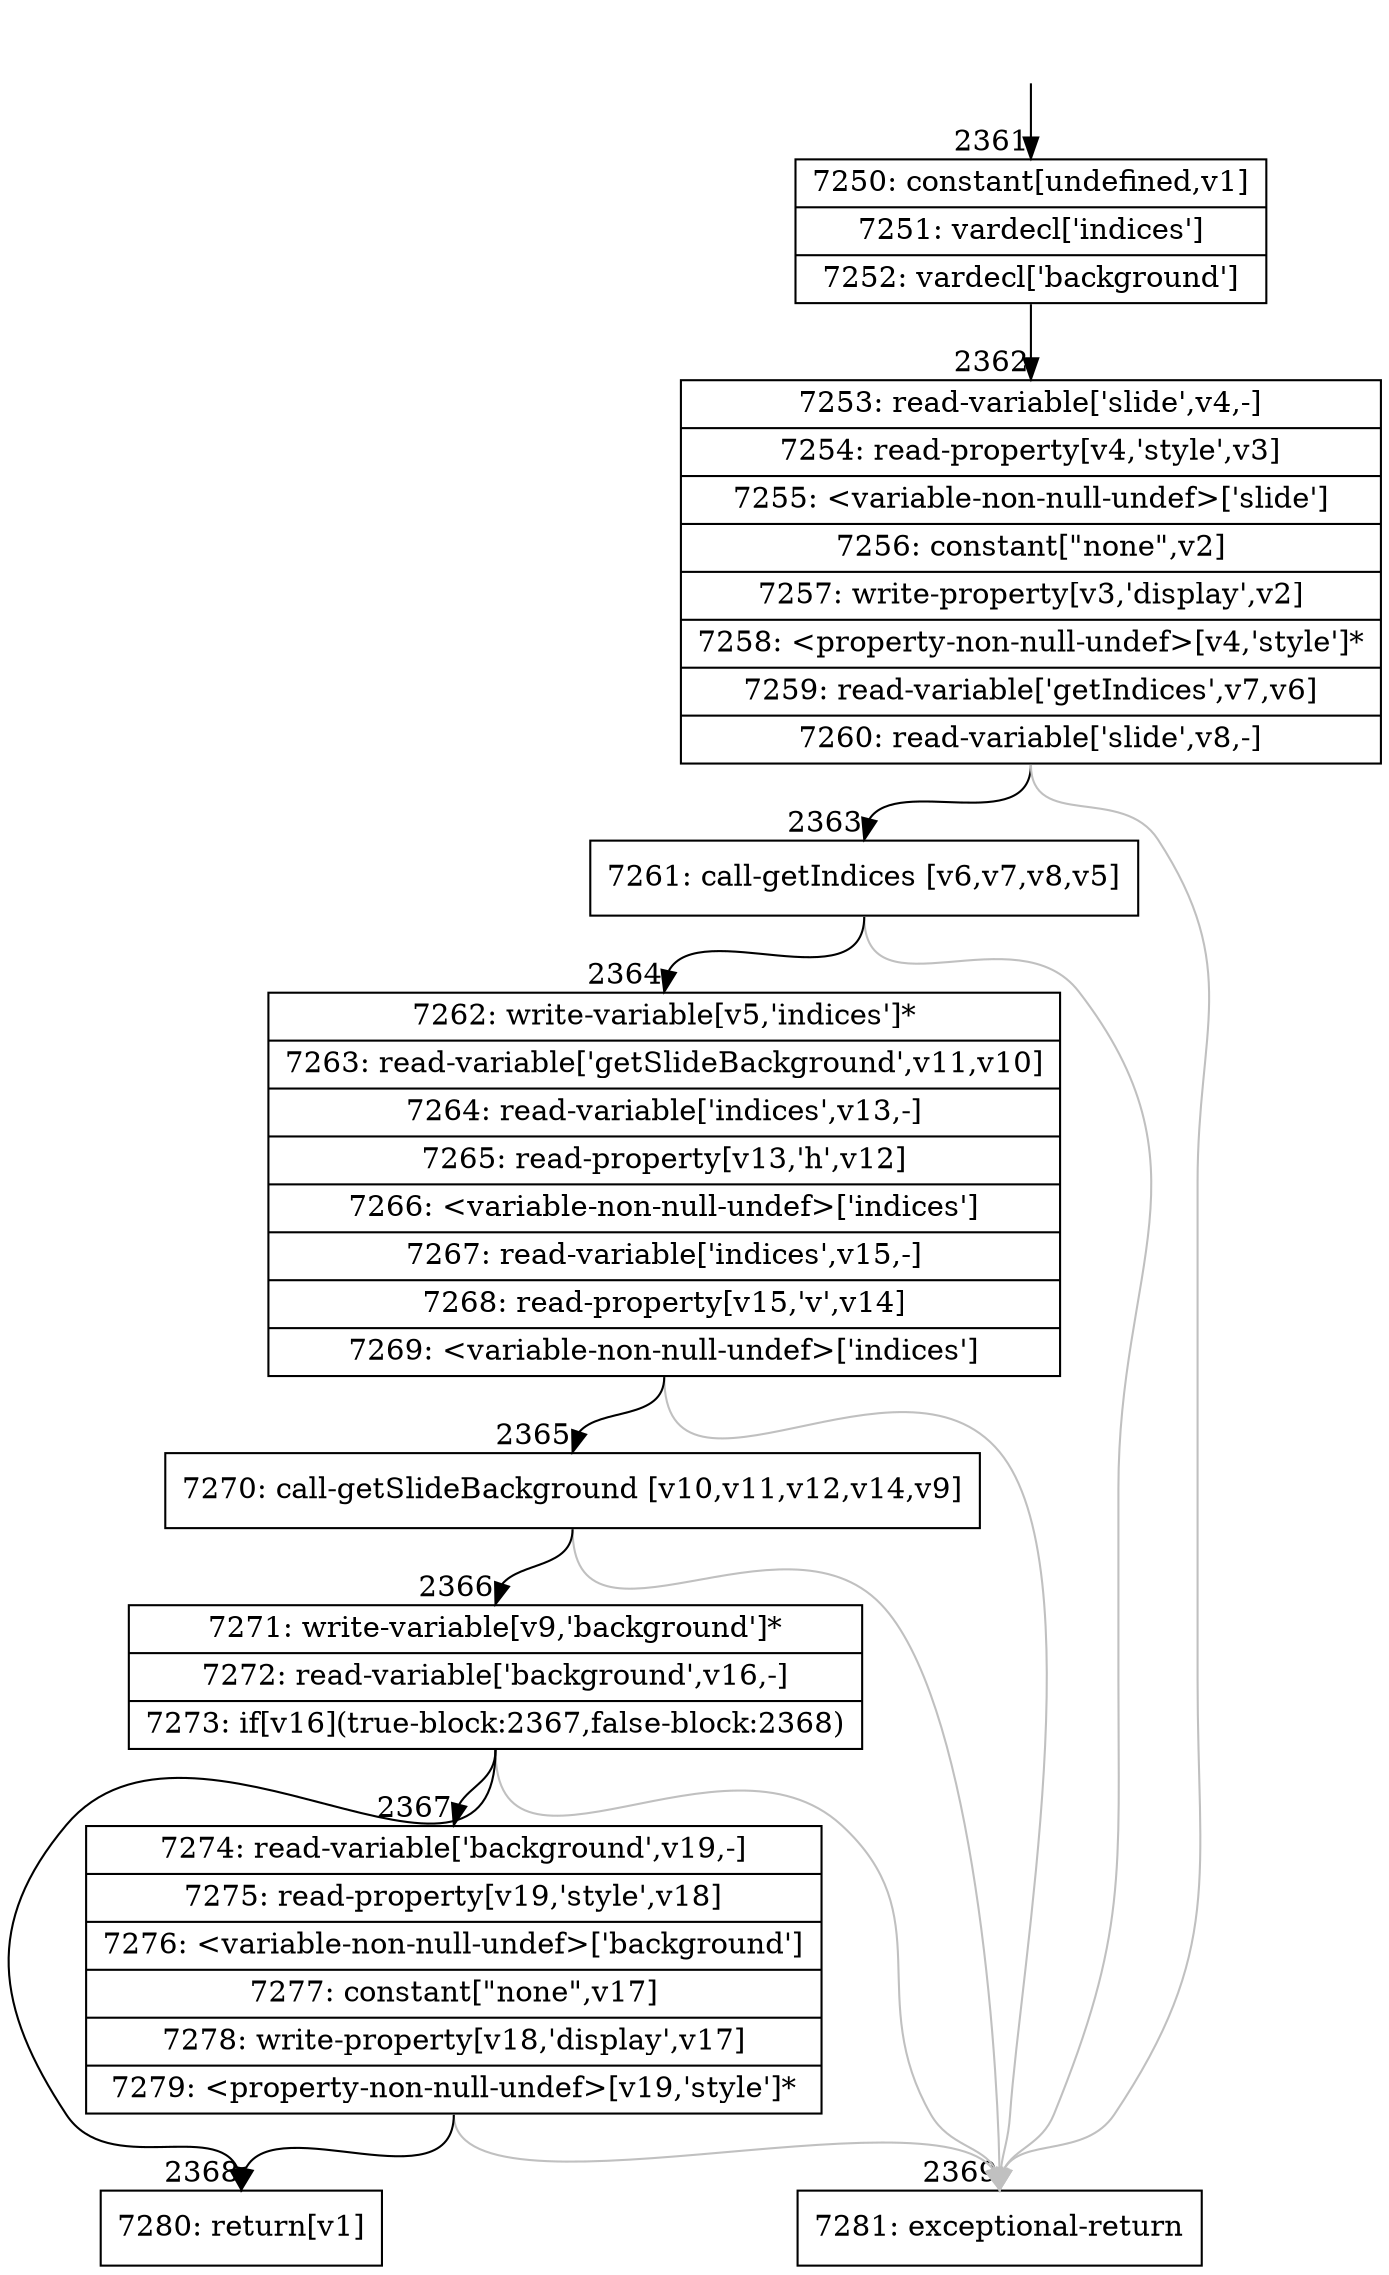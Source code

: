 digraph {
rankdir="TD"
BB_entry145[shape=none,label=""];
BB_entry145 -> BB2361 [tailport=s, headport=n, headlabel="    2361"]
BB2361 [shape=record label="{7250: constant[undefined,v1]|7251: vardecl['indices']|7252: vardecl['background']}" ] 
BB2361 -> BB2362 [tailport=s, headport=n, headlabel="      2362"]
BB2362 [shape=record label="{7253: read-variable['slide',v4,-]|7254: read-property[v4,'style',v3]|7255: \<variable-non-null-undef\>['slide']|7256: constant[\"none\",v2]|7257: write-property[v3,'display',v2]|7258: \<property-non-null-undef\>[v4,'style']*|7259: read-variable['getIndices',v7,v6]|7260: read-variable['slide',v8,-]}" ] 
BB2362 -> BB2363 [tailport=s, headport=n, headlabel="      2363"]
BB2362 -> BB2369 [tailport=s, headport=n, color=gray, headlabel="      2369"]
BB2363 [shape=record label="{7261: call-getIndices [v6,v7,v8,v5]}" ] 
BB2363 -> BB2364 [tailport=s, headport=n, headlabel="      2364"]
BB2363 -> BB2369 [tailport=s, headport=n, color=gray]
BB2364 [shape=record label="{7262: write-variable[v5,'indices']*|7263: read-variable['getSlideBackground',v11,v10]|7264: read-variable['indices',v13,-]|7265: read-property[v13,'h',v12]|7266: \<variable-non-null-undef\>['indices']|7267: read-variable['indices',v15,-]|7268: read-property[v15,'v',v14]|7269: \<variable-non-null-undef\>['indices']}" ] 
BB2364 -> BB2365 [tailport=s, headport=n, headlabel="      2365"]
BB2364 -> BB2369 [tailport=s, headport=n, color=gray]
BB2365 [shape=record label="{7270: call-getSlideBackground [v10,v11,v12,v14,v9]}" ] 
BB2365 -> BB2366 [tailport=s, headport=n, headlabel="      2366"]
BB2365 -> BB2369 [tailport=s, headport=n, color=gray]
BB2366 [shape=record label="{7271: write-variable[v9,'background']*|7272: read-variable['background',v16,-]|7273: if[v16](true-block:2367,false-block:2368)}" ] 
BB2366 -> BB2367 [tailport=s, headport=n, headlabel="      2367"]
BB2366 -> BB2368 [tailport=s, headport=n, headlabel="      2368"]
BB2366 -> BB2369 [tailport=s, headport=n, color=gray]
BB2367 [shape=record label="{7274: read-variable['background',v19,-]|7275: read-property[v19,'style',v18]|7276: \<variable-non-null-undef\>['background']|7277: constant[\"none\",v17]|7278: write-property[v18,'display',v17]|7279: \<property-non-null-undef\>[v19,'style']*}" ] 
BB2367 -> BB2368 [tailport=s, headport=n]
BB2367 -> BB2369 [tailport=s, headport=n, color=gray]
BB2368 [shape=record label="{7280: return[v1]}" ] 
BB2369 [shape=record label="{7281: exceptional-return}" ] 
//#$~ 2813
}

